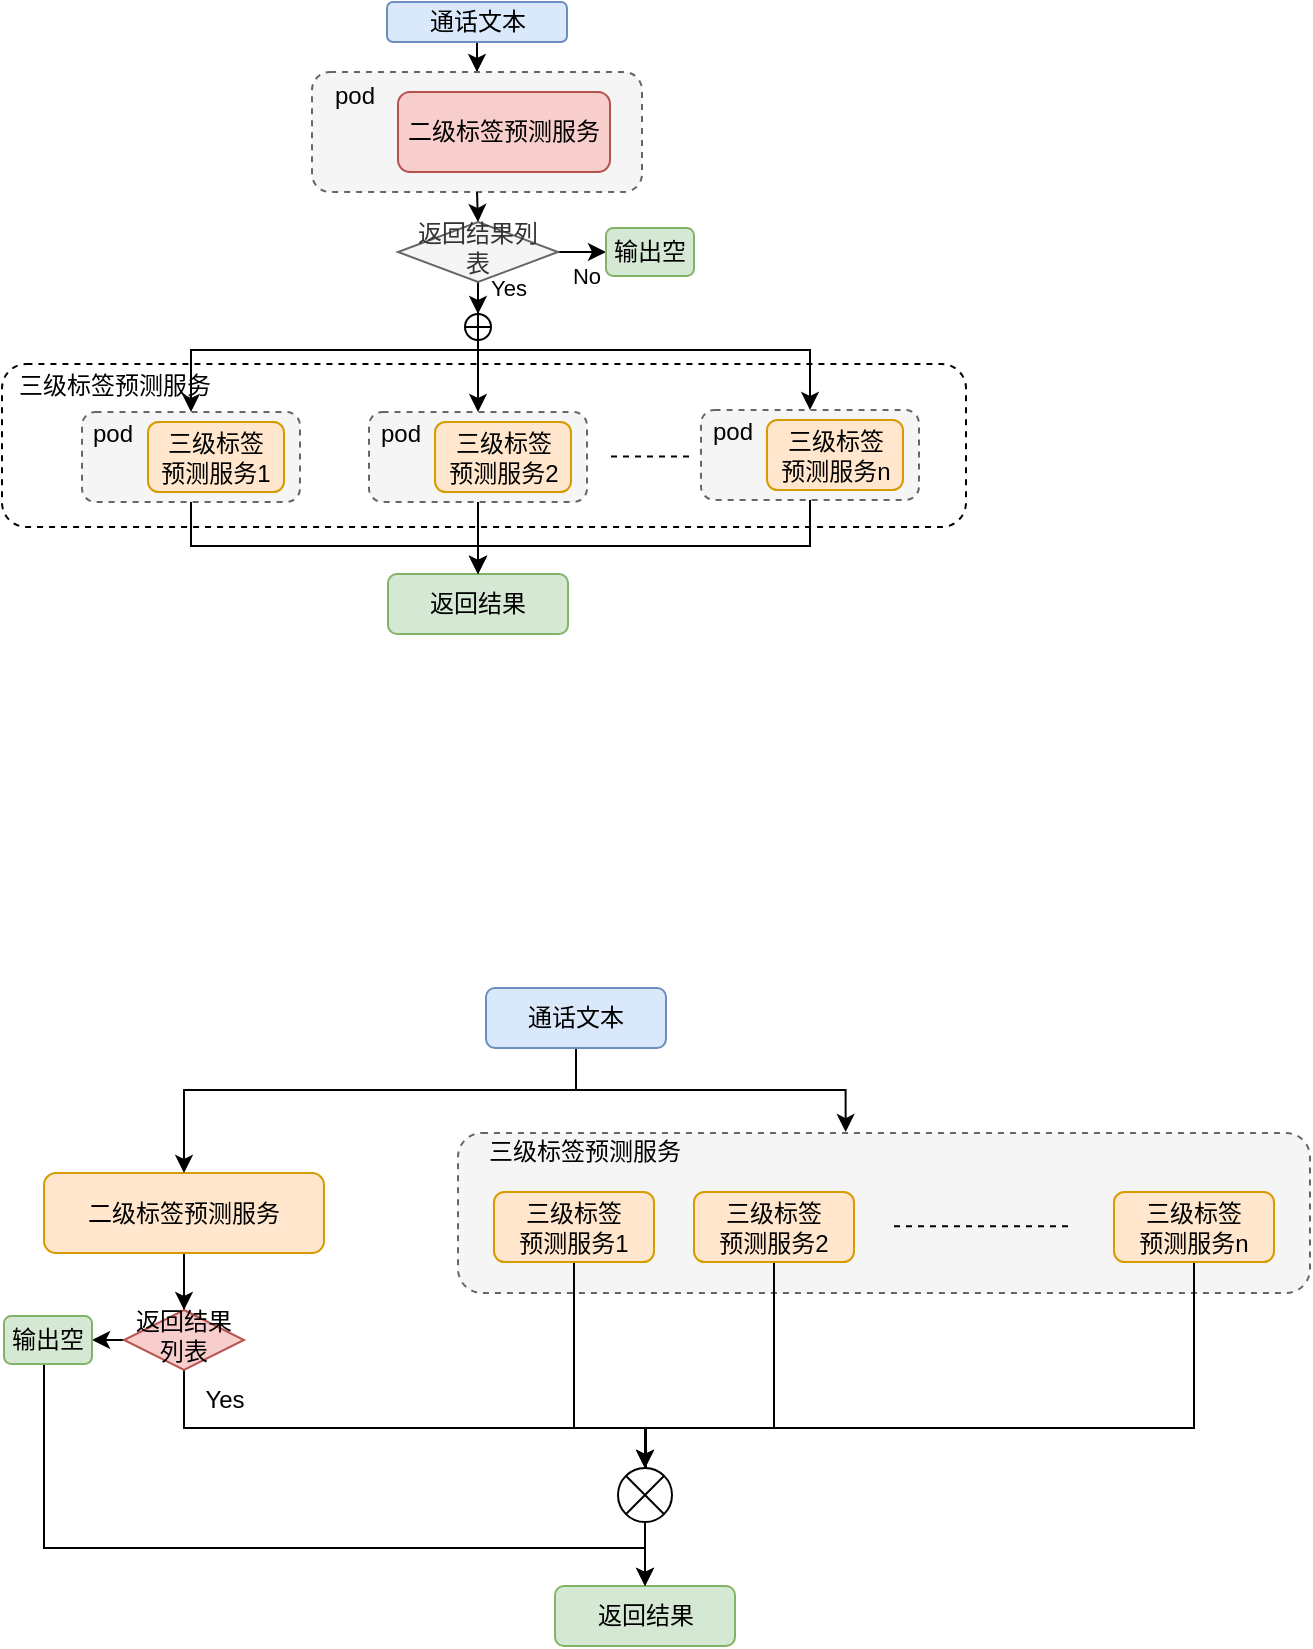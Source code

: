 <mxfile version="14.6.0" type="github">
  <diagram id="C5RBs43oDa-KdzZeNtuy" name="Page-1">
    <mxGraphModel dx="988" dy="663" grid="0" gridSize="10" guides="1" tooltips="1" connect="1" arrows="1" fold="1" page="1" pageScale="1" pageWidth="827" pageHeight="1169" math="0" shadow="0">
      <root>
        <mxCell id="WIyWlLk6GJQsqaUBKTNV-0" />
        <mxCell id="WIyWlLk6GJQsqaUBKTNV-1" parent="WIyWlLk6GJQsqaUBKTNV-0" />
        <mxCell id="49KE7gdGinzh60IKzeoY-6" value="" style="rounded=1;whiteSpace=wrap;html=1;dashed=1;" vertex="1" parent="WIyWlLk6GJQsqaUBKTNV-1">
          <mxGeometry x="96" y="314" width="482" height="81.5" as="geometry" />
        </mxCell>
        <mxCell id="49KE7gdGinzh60IKzeoY-76" style="edgeStyle=orthogonalEdgeStyle;rounded=0;orthogonalLoop=1;jettySize=auto;html=1;strokeWidth=1;entryX=0.5;entryY=0;entryDx=0;entryDy=0;" edge="1" parent="WIyWlLk6GJQsqaUBKTNV-1" source="WIyWlLk6GJQsqaUBKTNV-3" target="49KE7gdGinzh60IKzeoY-50">
          <mxGeometry relative="1" as="geometry">
            <mxPoint x="334" y="163.857" as="targetPoint" />
          </mxGeometry>
        </mxCell>
        <mxCell id="WIyWlLk6GJQsqaUBKTNV-3" value="通话文本" style="rounded=1;whiteSpace=wrap;html=1;fontSize=12;glass=0;strokeWidth=1;shadow=0;fillColor=#dae8fc;strokeColor=#6c8ebf;" parent="WIyWlLk6GJQsqaUBKTNV-1" vertex="1">
          <mxGeometry x="288.5" y="133" width="90" height="20" as="geometry" />
        </mxCell>
        <mxCell id="49KE7gdGinzh60IKzeoY-10" style="edgeStyle=orthogonalEdgeStyle;rounded=0;orthogonalLoop=1;jettySize=auto;html=1;entryX=0.5;entryY=0;entryDx=0;entryDy=0;" edge="1" parent="WIyWlLk6GJQsqaUBKTNV-1" source="WIyWlLk6GJQsqaUBKTNV-6" target="49KE7gdGinzh60IKzeoY-70">
          <mxGeometry relative="1" as="geometry" />
        </mxCell>
        <mxCell id="49KE7gdGinzh60IKzeoY-17" value="Yes" style="edgeLabel;html=1;align=center;verticalAlign=middle;resizable=0;points=[];" vertex="1" connectable="0" parent="49KE7gdGinzh60IKzeoY-10">
          <mxGeometry x="0.516" y="2" relative="1" as="geometry">
            <mxPoint x="13" y="2" as="offset" />
          </mxGeometry>
        </mxCell>
        <mxCell id="49KE7gdGinzh60IKzeoY-43" value="" style="edgeStyle=orthogonalEdgeStyle;rounded=0;orthogonalLoop=1;jettySize=auto;html=1;strokeWidth=1;" edge="1" parent="WIyWlLk6GJQsqaUBKTNV-1" source="WIyWlLk6GJQsqaUBKTNV-6" target="WIyWlLk6GJQsqaUBKTNV-7">
          <mxGeometry relative="1" as="geometry" />
        </mxCell>
        <mxCell id="WIyWlLk6GJQsqaUBKTNV-6" value="返回结果列表" style="rhombus;whiteSpace=wrap;html=1;shadow=0;fontFamily=Helvetica;fontSize=12;align=center;strokeWidth=1;spacing=6;spacingTop=-4;fillColor=#f5f5f5;strokeColor=#666666;fontColor=#333333;" parent="WIyWlLk6GJQsqaUBKTNV-1" vertex="1">
          <mxGeometry x="294" y="243" width="80" height="30" as="geometry" />
        </mxCell>
        <mxCell id="WIyWlLk6GJQsqaUBKTNV-7" value="输出空" style="rounded=1;whiteSpace=wrap;html=1;fontSize=12;glass=0;strokeWidth=1;shadow=0;fillColor=#d5e8d4;strokeColor=#82b366;" parent="WIyWlLk6GJQsqaUBKTNV-1" vertex="1">
          <mxGeometry x="398" y="246" width="44" height="24" as="geometry" />
        </mxCell>
        <mxCell id="49KE7gdGinzh60IKzeoY-14" value="&lt;span&gt;三级标签预测服务&lt;/span&gt;" style="text;html=1;align=center;verticalAlign=middle;resizable=0;points=[];autosize=1;strokeColor=none;" vertex="1" parent="WIyWlLk6GJQsqaUBKTNV-1">
          <mxGeometry x="97" y="315" width="110" height="20" as="geometry" />
        </mxCell>
        <mxCell id="49KE7gdGinzh60IKzeoY-16" value="" style="endArrow=none;dashed=1;html=1;strokeWidth=1;" edge="1" parent="WIyWlLk6GJQsqaUBKTNV-1">
          <mxGeometry width="50" height="50" relative="1" as="geometry">
            <mxPoint x="400.5" y="360.3" as="sourcePoint" />
            <mxPoint x="439.5" y="360.3" as="targetPoint" />
          </mxGeometry>
        </mxCell>
        <mxCell id="49KE7gdGinzh60IKzeoY-24" value="返回结果" style="rounded=1;whiteSpace=wrap;html=1;fontSize=12;glass=0;strokeWidth=1;shadow=0;fillColor=#d5e8d4;strokeColor=#82b366;" vertex="1" parent="WIyWlLk6GJQsqaUBKTNV-1">
          <mxGeometry x="289" y="419" width="90" height="30" as="geometry" />
        </mxCell>
        <mxCell id="49KE7gdGinzh60IKzeoY-44" value="No" style="edgeLabel;html=1;align=center;verticalAlign=middle;resizable=0;points=[];" vertex="1" connectable="0" parent="WIyWlLk6GJQsqaUBKTNV-1">
          <mxGeometry x="364.034" y="304.78" as="geometry">
            <mxPoint x="24" y="-35" as="offset" />
          </mxGeometry>
        </mxCell>
        <mxCell id="OLW7irnNsPHCCV-M3rLI-0" value="" style="rounded=1;whiteSpace=wrap;html=1;fillColor=#f5f5f5;dashed=1;strokeColor=#666666;fontColor=#333333;" vertex="1" parent="WIyWlLk6GJQsqaUBKTNV-1">
          <mxGeometry x="324" y="698.5" width="426" height="80" as="geometry" />
        </mxCell>
        <mxCell id="OLW7irnNsPHCCV-M3rLI-43" style="edgeStyle=orthogonalEdgeStyle;rounded=0;orthogonalLoop=1;jettySize=auto;html=1;exitX=0.5;exitY=1;exitDx=0;exitDy=0;entryX=0.5;entryY=0;entryDx=0;entryDy=0;" edge="1" parent="WIyWlLk6GJQsqaUBKTNV-1" source="OLW7irnNsPHCCV-M3rLI-2" target="OLW7irnNsPHCCV-M3rLI-42">
          <mxGeometry relative="1" as="geometry" />
        </mxCell>
        <mxCell id="OLW7irnNsPHCCV-M3rLI-2" value="二级标签预测服务" style="rounded=1;whiteSpace=wrap;html=1;fillColor=#ffe6cc;strokeColor=#d79b00;" vertex="1" parent="WIyWlLk6GJQsqaUBKTNV-1">
          <mxGeometry x="117" y="718.5" width="140" height="40" as="geometry" />
        </mxCell>
        <mxCell id="OLW7irnNsPHCCV-M3rLI-3" style="edgeStyle=orthogonalEdgeStyle;rounded=0;orthogonalLoop=1;jettySize=auto;html=1;exitX=0.5;exitY=1;exitDx=0;exitDy=0;entryX=0.5;entryY=0;entryDx=0;entryDy=0;" edge="1" parent="WIyWlLk6GJQsqaUBKTNV-1" source="OLW7irnNsPHCCV-M3rLI-4" target="OLW7irnNsPHCCV-M3rLI-2">
          <mxGeometry relative="1" as="geometry">
            <Array as="points">
              <mxPoint x="383" y="677" />
              <mxPoint x="187" y="677" />
            </Array>
          </mxGeometry>
        </mxCell>
        <mxCell id="OLW7irnNsPHCCV-M3rLI-38" style="edgeStyle=orthogonalEdgeStyle;rounded=0;orthogonalLoop=1;jettySize=auto;html=1;exitX=0.5;exitY=1;exitDx=0;exitDy=0;entryX=0.455;entryY=-0.006;entryDx=0;entryDy=0;entryPerimeter=0;" edge="1" parent="WIyWlLk6GJQsqaUBKTNV-1" source="OLW7irnNsPHCCV-M3rLI-4" target="OLW7irnNsPHCCV-M3rLI-0">
          <mxGeometry relative="1" as="geometry">
            <Array as="points">
              <mxPoint x="383" y="677" />
              <mxPoint x="518" y="677" />
            </Array>
          </mxGeometry>
        </mxCell>
        <mxCell id="OLW7irnNsPHCCV-M3rLI-4" value="通话文本" style="rounded=1;whiteSpace=wrap;html=1;fontSize=12;glass=0;strokeWidth=1;shadow=0;fillColor=#dae8fc;strokeColor=#6c8ebf;" vertex="1" parent="WIyWlLk6GJQsqaUBKTNV-1">
          <mxGeometry x="338" y="626" width="90" height="30" as="geometry" />
        </mxCell>
        <mxCell id="OLW7irnNsPHCCV-M3rLI-59" style="edgeStyle=orthogonalEdgeStyle;rounded=0;orthogonalLoop=1;jettySize=auto;html=1;exitX=0.5;exitY=1;exitDx=0;exitDy=0;entryX=0.5;entryY=0;entryDx=0;entryDy=0;" edge="1" parent="WIyWlLk6GJQsqaUBKTNV-1" source="OLW7irnNsPHCCV-M3rLI-11" target="OLW7irnNsPHCCV-M3rLI-52">
          <mxGeometry relative="1" as="geometry">
            <Array as="points">
              <mxPoint x="482" y="846" />
              <mxPoint x="418" y="846" />
            </Array>
          </mxGeometry>
        </mxCell>
        <mxCell id="OLW7irnNsPHCCV-M3rLI-11" value="三级标签&lt;br&gt;预测服务2" style="rounded=1;whiteSpace=wrap;html=1;fillColor=#ffe6cc;strokeColor=#d79b00;" vertex="1" parent="WIyWlLk6GJQsqaUBKTNV-1">
          <mxGeometry x="442" y="728" width="80" height="35" as="geometry" />
        </mxCell>
        <mxCell id="OLW7irnNsPHCCV-M3rLI-58" style="edgeStyle=orthogonalEdgeStyle;rounded=0;orthogonalLoop=1;jettySize=auto;html=1;exitX=0.5;exitY=1;exitDx=0;exitDy=0;entryX=0.5;entryY=0;entryDx=0;entryDy=0;" edge="1" parent="WIyWlLk6GJQsqaUBKTNV-1" source="OLW7irnNsPHCCV-M3rLI-13" target="OLW7irnNsPHCCV-M3rLI-52">
          <mxGeometry relative="1" as="geometry">
            <Array as="points">
              <mxPoint x="382" y="846" />
              <mxPoint x="418" y="846" />
            </Array>
          </mxGeometry>
        </mxCell>
        <mxCell id="OLW7irnNsPHCCV-M3rLI-13" value="三级标签&lt;br&gt;预测服务1" style="rounded=1;whiteSpace=wrap;html=1;fillColor=#ffe6cc;strokeColor=#d79b00;" vertex="1" parent="WIyWlLk6GJQsqaUBKTNV-1">
          <mxGeometry x="342" y="728" width="80" height="35" as="geometry" />
        </mxCell>
        <mxCell id="OLW7irnNsPHCCV-M3rLI-60" style="edgeStyle=orthogonalEdgeStyle;rounded=0;orthogonalLoop=1;jettySize=auto;html=1;entryX=0.5;entryY=0;entryDx=0;entryDy=0;" edge="1" parent="WIyWlLk6GJQsqaUBKTNV-1" source="OLW7irnNsPHCCV-M3rLI-15" target="OLW7irnNsPHCCV-M3rLI-52">
          <mxGeometry relative="1" as="geometry">
            <Array as="points">
              <mxPoint x="692" y="846" />
              <mxPoint x="417" y="846" />
            </Array>
          </mxGeometry>
        </mxCell>
        <mxCell id="OLW7irnNsPHCCV-M3rLI-15" value="三级标签&lt;br&gt;预测服务n" style="rounded=1;whiteSpace=wrap;html=1;fillColor=#ffe6cc;strokeColor=#d79b00;" vertex="1" parent="WIyWlLk6GJQsqaUBKTNV-1">
          <mxGeometry x="652" y="728" width="80" height="35" as="geometry" />
        </mxCell>
        <mxCell id="OLW7irnNsPHCCV-M3rLI-16" value="&lt;span&gt;三级标签预测服务&lt;/span&gt;" style="text;html=1;align=center;verticalAlign=middle;resizable=0;points=[];autosize=1;strokeColor=none;" vertex="1" parent="WIyWlLk6GJQsqaUBKTNV-1">
          <mxGeometry x="332" y="698" width="110" height="20" as="geometry" />
        </mxCell>
        <mxCell id="OLW7irnNsPHCCV-M3rLI-17" value="" style="endArrow=none;dashed=1;html=1;strokeWidth=1;" edge="1" parent="WIyWlLk6GJQsqaUBKTNV-1">
          <mxGeometry width="50" height="50" relative="1" as="geometry">
            <mxPoint x="542" y="745.16" as="sourcePoint" />
            <mxPoint x="632" y="745.16" as="targetPoint" />
          </mxGeometry>
        </mxCell>
        <mxCell id="OLW7irnNsPHCCV-M3rLI-21" value="返回结果" style="rounded=1;whiteSpace=wrap;html=1;fontSize=12;glass=0;strokeWidth=1;shadow=0;fillColor=#d5e8d4;strokeColor=#82b366;" vertex="1" parent="WIyWlLk6GJQsqaUBKTNV-1">
          <mxGeometry x="372.5" y="925" width="90" height="30" as="geometry" />
        </mxCell>
        <mxCell id="OLW7irnNsPHCCV-M3rLI-47" style="edgeStyle=orthogonalEdgeStyle;rounded=0;orthogonalLoop=1;jettySize=auto;html=1;exitX=0;exitY=0.5;exitDx=0;exitDy=0;entryX=1;entryY=0.5;entryDx=0;entryDy=0;" edge="1" parent="WIyWlLk6GJQsqaUBKTNV-1" source="OLW7irnNsPHCCV-M3rLI-42" target="OLW7irnNsPHCCV-M3rLI-46">
          <mxGeometry relative="1" as="geometry" />
        </mxCell>
        <mxCell id="OLW7irnNsPHCCV-M3rLI-49" style="edgeStyle=orthogonalEdgeStyle;rounded=0;orthogonalLoop=1;jettySize=auto;html=1;exitX=0.5;exitY=1;exitDx=0;exitDy=0;entryX=0.5;entryY=0;entryDx=0;entryDy=0;" edge="1" parent="WIyWlLk6GJQsqaUBKTNV-1" target="OLW7irnNsPHCCV-M3rLI-52">
          <mxGeometry relative="1" as="geometry">
            <mxPoint x="424" y="858" as="targetPoint" />
            <mxPoint x="187" y="785" as="sourcePoint" />
            <Array as="points">
              <mxPoint x="187" y="846" />
              <mxPoint x="418" y="846" />
              <mxPoint x="418" y="876" />
            </Array>
          </mxGeometry>
        </mxCell>
        <mxCell id="OLW7irnNsPHCCV-M3rLI-42" value="返回结果列表" style="rhombus;whiteSpace=wrap;html=1;shadow=0;fontFamily=Helvetica;fontSize=12;align=center;strokeWidth=1;spacing=6;spacingTop=-4;fillColor=#f8cecc;strokeColor=#b85450;" vertex="1" parent="WIyWlLk6GJQsqaUBKTNV-1">
          <mxGeometry x="157" y="787" width="60" height="30" as="geometry" />
        </mxCell>
        <mxCell id="OLW7irnNsPHCCV-M3rLI-55" style="edgeStyle=orthogonalEdgeStyle;rounded=0;orthogonalLoop=1;jettySize=auto;html=1;entryX=0.5;entryY=0;entryDx=0;entryDy=0;" edge="1" parent="WIyWlLk6GJQsqaUBKTNV-1" source="OLW7irnNsPHCCV-M3rLI-46" target="OLW7irnNsPHCCV-M3rLI-21">
          <mxGeometry relative="1" as="geometry">
            <Array as="points">
              <mxPoint x="117" y="906" />
              <mxPoint x="418" y="906" />
            </Array>
          </mxGeometry>
        </mxCell>
        <mxCell id="OLW7irnNsPHCCV-M3rLI-46" value="输出空" style="rounded=1;whiteSpace=wrap;html=1;fontSize=12;glass=0;strokeWidth=1;shadow=0;fillColor=#d5e8d4;strokeColor=#82b366;" vertex="1" parent="WIyWlLk6GJQsqaUBKTNV-1">
          <mxGeometry x="97" y="790" width="44" height="24" as="geometry" />
        </mxCell>
        <mxCell id="OLW7irnNsPHCCV-M3rLI-50" value="Yes" style="text;html=1;align=center;verticalAlign=middle;resizable=0;points=[];autosize=1;strokeColor=none;" vertex="1" parent="WIyWlLk6GJQsqaUBKTNV-1">
          <mxGeometry x="187" y="822" width="40" height="20" as="geometry" />
        </mxCell>
        <mxCell id="OLW7irnNsPHCCV-M3rLI-61" style="edgeStyle=orthogonalEdgeStyle;rounded=0;orthogonalLoop=1;jettySize=auto;html=1;exitX=0.5;exitY=1;exitDx=0;exitDy=0;entryX=0.5;entryY=0;entryDx=0;entryDy=0;" edge="1" parent="WIyWlLk6GJQsqaUBKTNV-1" source="OLW7irnNsPHCCV-M3rLI-52" target="OLW7irnNsPHCCV-M3rLI-21">
          <mxGeometry relative="1" as="geometry" />
        </mxCell>
        <mxCell id="OLW7irnNsPHCCV-M3rLI-52" value="" style="shape=sumEllipse;perimeter=ellipsePerimeter;whiteSpace=wrap;html=1;backgroundOutline=1;" vertex="1" parent="WIyWlLk6GJQsqaUBKTNV-1">
          <mxGeometry x="404" y="866" width="27" height="27" as="geometry" />
        </mxCell>
        <mxCell id="49KE7gdGinzh60IKzeoY-51" value="" style="group" vertex="1" connectable="0" parent="WIyWlLk6GJQsqaUBKTNV-1">
          <mxGeometry x="251" y="168" width="165" height="60" as="geometry" />
        </mxCell>
        <mxCell id="49KE7gdGinzh60IKzeoY-50" value="" style="rounded=1;whiteSpace=wrap;html=1;dashed=1;fillColor=#f5f5f5;strokeColor=#666666;fontColor=#333333;" vertex="1" parent="49KE7gdGinzh60IKzeoY-51">
          <mxGeometry width="165" height="60" as="geometry" />
        </mxCell>
        <mxCell id="49KE7gdGinzh60IKzeoY-1" value="二级标签预测服务" style="rounded=1;whiteSpace=wrap;html=1;fillColor=#f8cecc;strokeColor=#b85450;" vertex="1" parent="49KE7gdGinzh60IKzeoY-51">
          <mxGeometry x="43" y="10" width="106" height="40" as="geometry" />
        </mxCell>
        <mxCell id="49KE7gdGinzh60IKzeoY-48" value="pod" style="text;html=1;align=center;verticalAlign=middle;resizable=0;points=[];autosize=1;strokeColor=none;" vertex="1" parent="49KE7gdGinzh60IKzeoY-51">
          <mxGeometry x="6" y="3" width="30" height="18" as="geometry" />
        </mxCell>
        <mxCell id="49KE7gdGinzh60IKzeoY-57" value="" style="group" vertex="1" connectable="0" parent="WIyWlLk6GJQsqaUBKTNV-1">
          <mxGeometry x="136" y="338" width="109" height="45" as="geometry" />
        </mxCell>
        <mxCell id="49KE7gdGinzh60IKzeoY-55" value="" style="rounded=1;whiteSpace=wrap;html=1;dashed=1;fillColor=#f5f5f5;strokeColor=#666666;fontColor=#333333;" vertex="1" parent="49KE7gdGinzh60IKzeoY-57">
          <mxGeometry width="109" height="45" as="geometry" />
        </mxCell>
        <mxCell id="49KE7gdGinzh60IKzeoY-54" value="三级标签&lt;br&gt;预测服务1" style="rounded=1;whiteSpace=wrap;html=1;fillColor=#ffe6cc;strokeColor=#d79b00;" vertex="1" parent="49KE7gdGinzh60IKzeoY-57">
          <mxGeometry x="33" y="5" width="68" height="35" as="geometry" />
        </mxCell>
        <mxCell id="49KE7gdGinzh60IKzeoY-56" value="pod" style="text;html=1;align=center;verticalAlign=middle;resizable=0;points=[];autosize=1;strokeColor=none;" vertex="1" parent="49KE7gdGinzh60IKzeoY-57">
          <mxGeometry y="2" width="30" height="18" as="geometry" />
        </mxCell>
        <mxCell id="49KE7gdGinzh60IKzeoY-58" value="" style="group" vertex="1" connectable="0" parent="WIyWlLk6GJQsqaUBKTNV-1">
          <mxGeometry x="279.5" y="338" width="109" height="45" as="geometry" />
        </mxCell>
        <mxCell id="49KE7gdGinzh60IKzeoY-59" value="" style="rounded=1;whiteSpace=wrap;html=1;dashed=1;fillColor=#f5f5f5;strokeColor=#666666;fontColor=#333333;" vertex="1" parent="49KE7gdGinzh60IKzeoY-58">
          <mxGeometry width="109" height="45" as="geometry" />
        </mxCell>
        <mxCell id="49KE7gdGinzh60IKzeoY-60" value="三级标签&lt;br&gt;预测服务2" style="rounded=1;whiteSpace=wrap;html=1;fillColor=#ffe6cc;strokeColor=#d79b00;" vertex="1" parent="49KE7gdGinzh60IKzeoY-58">
          <mxGeometry x="33" y="5" width="68" height="35" as="geometry" />
        </mxCell>
        <mxCell id="49KE7gdGinzh60IKzeoY-61" value="pod" style="text;html=1;align=center;verticalAlign=middle;resizable=0;points=[];autosize=1;strokeColor=none;" vertex="1" parent="49KE7gdGinzh60IKzeoY-58">
          <mxGeometry y="2" width="30" height="18" as="geometry" />
        </mxCell>
        <mxCell id="49KE7gdGinzh60IKzeoY-62" value="" style="group" vertex="1" connectable="0" parent="WIyWlLk6GJQsqaUBKTNV-1">
          <mxGeometry x="445.5" y="337" width="109" height="45" as="geometry" />
        </mxCell>
        <mxCell id="49KE7gdGinzh60IKzeoY-63" value="" style="rounded=1;whiteSpace=wrap;html=1;dashed=1;fillColor=#f5f5f5;strokeColor=#666666;fontColor=#333333;" vertex="1" parent="49KE7gdGinzh60IKzeoY-62">
          <mxGeometry width="109" height="45" as="geometry" />
        </mxCell>
        <mxCell id="49KE7gdGinzh60IKzeoY-64" value="三级标签&lt;br&gt;预测服务n" style="rounded=1;whiteSpace=wrap;html=1;fillColor=#ffe6cc;strokeColor=#d79b00;" vertex="1" parent="49KE7gdGinzh60IKzeoY-62">
          <mxGeometry x="33" y="5" width="68" height="35" as="geometry" />
        </mxCell>
        <mxCell id="49KE7gdGinzh60IKzeoY-65" value="pod" style="text;html=1;align=center;verticalAlign=middle;resizable=0;points=[];autosize=1;strokeColor=none;" vertex="1" parent="49KE7gdGinzh60IKzeoY-62">
          <mxGeometry y="2" width="30" height="18" as="geometry" />
        </mxCell>
        <mxCell id="49KE7gdGinzh60IKzeoY-69" style="edgeStyle=orthogonalEdgeStyle;rounded=0;orthogonalLoop=1;jettySize=auto;html=1;strokeWidth=1;" edge="1" parent="WIyWlLk6GJQsqaUBKTNV-1" source="49KE7gdGinzh60IKzeoY-63" target="49KE7gdGinzh60IKzeoY-24">
          <mxGeometry relative="1" as="geometry">
            <mxPoint x="500" y="420" as="targetPoint" />
            <Array as="points">
              <mxPoint x="500" y="405" />
              <mxPoint x="334" y="405" />
            </Array>
          </mxGeometry>
        </mxCell>
        <mxCell id="49KE7gdGinzh60IKzeoY-72" style="edgeStyle=orthogonalEdgeStyle;rounded=0;orthogonalLoop=1;jettySize=auto;html=1;exitX=0.5;exitY=1;exitDx=0;exitDy=0;entryX=0.5;entryY=0;entryDx=0;entryDy=0;strokeWidth=1;" edge="1" parent="WIyWlLk6GJQsqaUBKTNV-1" source="49KE7gdGinzh60IKzeoY-70" target="49KE7gdGinzh60IKzeoY-55">
          <mxGeometry relative="1" as="geometry">
            <Array as="points">
              <mxPoint x="334" y="307" />
              <mxPoint x="190" y="307" />
            </Array>
          </mxGeometry>
        </mxCell>
        <mxCell id="49KE7gdGinzh60IKzeoY-74" style="edgeStyle=orthogonalEdgeStyle;rounded=0;orthogonalLoop=1;jettySize=auto;html=1;entryX=0.5;entryY=0;entryDx=0;entryDy=0;strokeWidth=1;" edge="1" parent="WIyWlLk6GJQsqaUBKTNV-1" source="49KE7gdGinzh60IKzeoY-70" target="49KE7gdGinzh60IKzeoY-63">
          <mxGeometry relative="1" as="geometry">
            <Array as="points">
              <mxPoint x="334" y="307" />
              <mxPoint x="500" y="307" />
            </Array>
          </mxGeometry>
        </mxCell>
        <mxCell id="49KE7gdGinzh60IKzeoY-81" style="edgeStyle=orthogonalEdgeStyle;rounded=0;orthogonalLoop=1;jettySize=auto;html=1;entryX=0.5;entryY=0;entryDx=0;entryDy=0;strokeWidth=1;" edge="1" parent="WIyWlLk6GJQsqaUBKTNV-1" source="49KE7gdGinzh60IKzeoY-70" target="49KE7gdGinzh60IKzeoY-59">
          <mxGeometry relative="1" as="geometry" />
        </mxCell>
        <mxCell id="49KE7gdGinzh60IKzeoY-70" value="" style="shape=orEllipse;perimeter=ellipsePerimeter;whiteSpace=wrap;html=1;backgroundOutline=1;fillColor=none;" vertex="1" parent="WIyWlLk6GJQsqaUBKTNV-1">
          <mxGeometry x="327.5" y="289" width="13" height="13" as="geometry" />
        </mxCell>
        <mxCell id="49KE7gdGinzh60IKzeoY-75" style="edgeStyle=orthogonalEdgeStyle;rounded=0;orthogonalLoop=1;jettySize=auto;html=1;exitX=0.5;exitY=1;exitDx=0;exitDy=0;entryX=0.5;entryY=0;entryDx=0;entryDy=0;strokeWidth=1;" edge="1" parent="WIyWlLk6GJQsqaUBKTNV-1" source="49KE7gdGinzh60IKzeoY-50" target="WIyWlLk6GJQsqaUBKTNV-6">
          <mxGeometry relative="1" as="geometry" />
        </mxCell>
        <mxCell id="49KE7gdGinzh60IKzeoY-82" style="edgeStyle=orthogonalEdgeStyle;rounded=0;orthogonalLoop=1;jettySize=auto;html=1;entryX=0.5;entryY=0;entryDx=0;entryDy=0;strokeWidth=1;" edge="1" parent="WIyWlLk6GJQsqaUBKTNV-1" source="49KE7gdGinzh60IKzeoY-59" target="49KE7gdGinzh60IKzeoY-24">
          <mxGeometry relative="1" as="geometry" />
        </mxCell>
        <mxCell id="49KE7gdGinzh60IKzeoY-83" style="edgeStyle=orthogonalEdgeStyle;rounded=0;orthogonalLoop=1;jettySize=auto;html=1;entryX=0.5;entryY=0;entryDx=0;entryDy=0;strokeWidth=1;" edge="1" parent="WIyWlLk6GJQsqaUBKTNV-1" source="49KE7gdGinzh60IKzeoY-55" target="49KE7gdGinzh60IKzeoY-24">
          <mxGeometry relative="1" as="geometry">
            <Array as="points">
              <mxPoint x="191" y="405" />
              <mxPoint x="334" y="405" />
            </Array>
          </mxGeometry>
        </mxCell>
      </root>
    </mxGraphModel>
  </diagram>
</mxfile>
